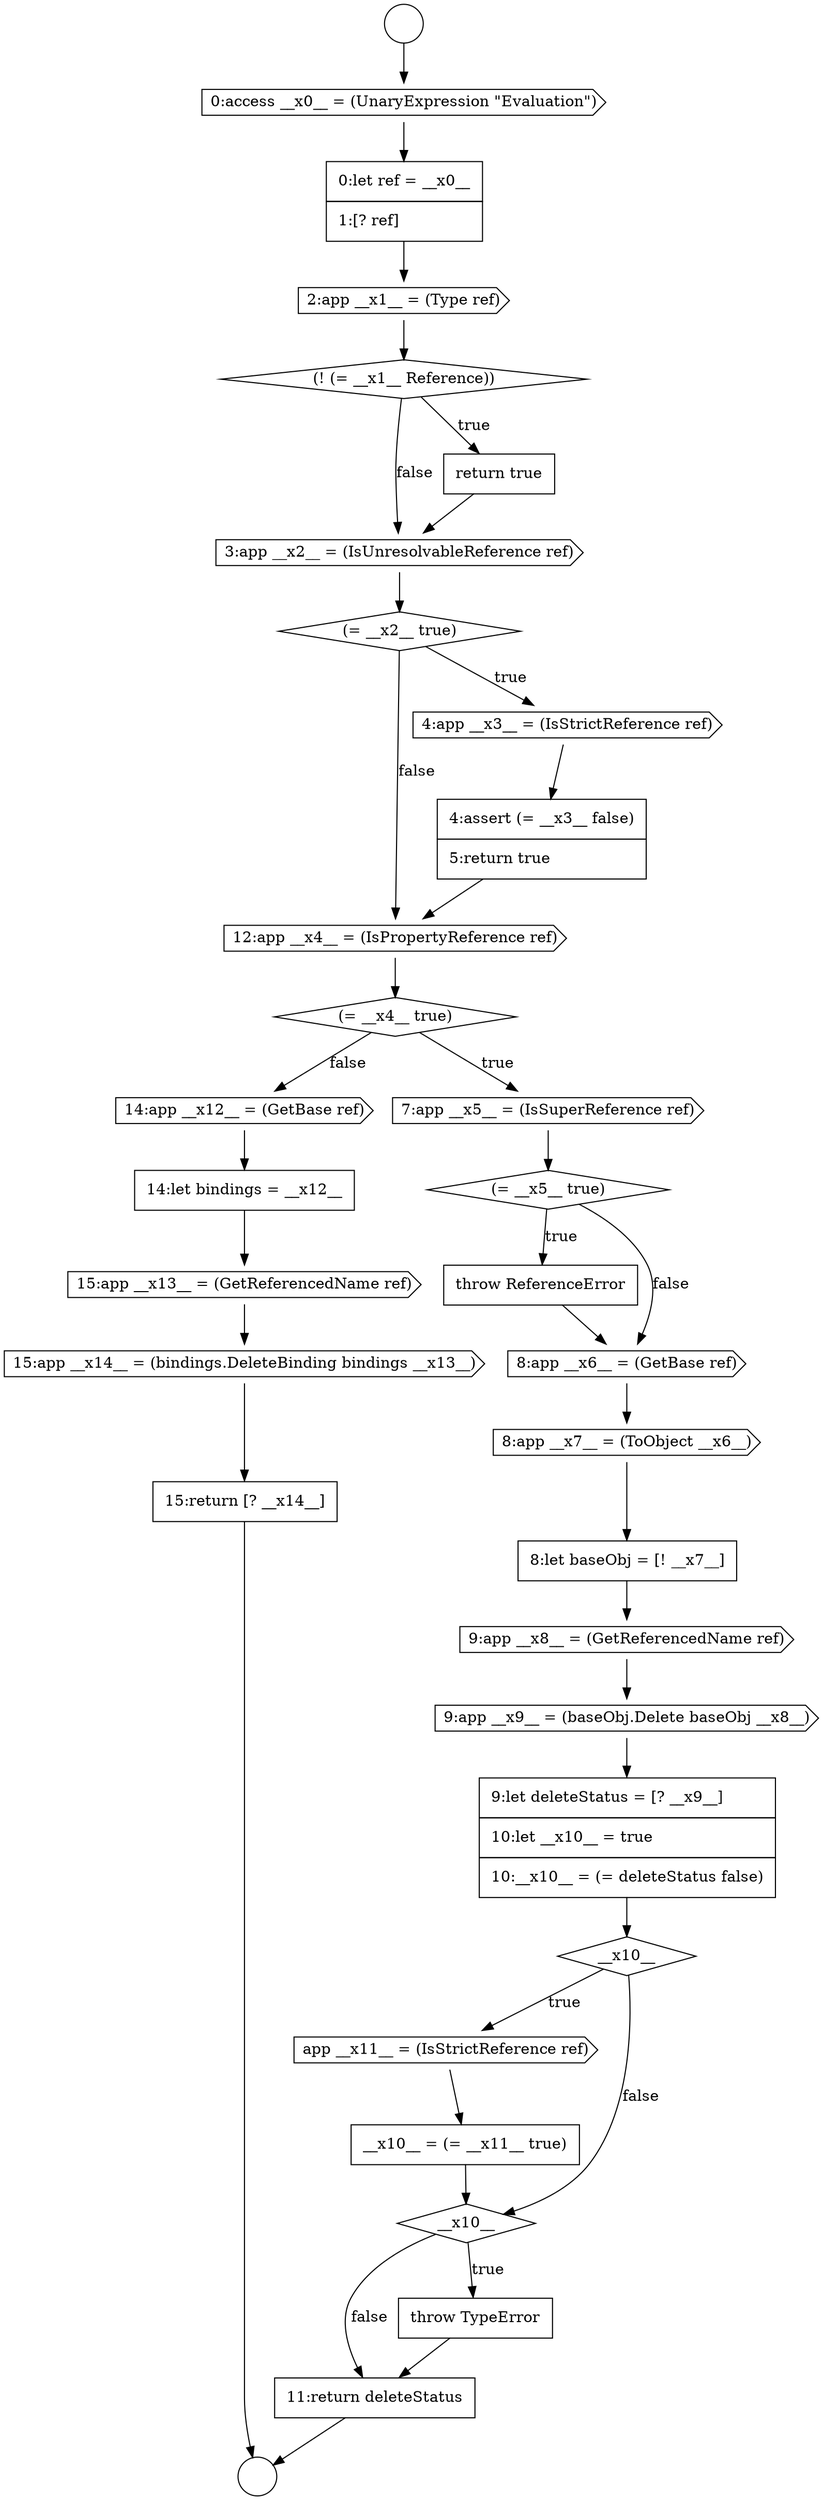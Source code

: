 digraph {
  node5120 [shape=diamond, label=<<font color="black">(= __x5__ true)</font>> color="black" fillcolor="white" style=filled]
  node5123 [shape=cds, label=<<font color="black">8:app __x7__ = (ToObject __x6__)</font>> color="black" fillcolor="white" style=filled]
  node5127 [shape=none, margin=0, label=<<font color="black">
    <table border="0" cellborder="1" cellspacing="0" cellpadding="10">
      <tr><td align="left">9:let deleteStatus = [? __x9__]</td></tr>
      <tr><td align="left">10:let __x10__ = true</td></tr>
      <tr><td align="left">10:__x10__ = (= deleteStatus false)</td></tr>
    </table>
  </font>> color="black" fillcolor="white" style=filled]
  node5135 [shape=none, margin=0, label=<<font color="black">
    <table border="0" cellborder="1" cellspacing="0" cellpadding="10">
      <tr><td align="left">14:let bindings = __x12__</td></tr>
    </table>
  </font>> color="black" fillcolor="white" style=filled]
  node5137 [shape=cds, label=<<font color="black">15:app __x14__ = (bindings.DeleteBinding bindings __x13__)</font>> color="black" fillcolor="white" style=filled]
  node5113 [shape=cds, label=<<font color="black">3:app __x2__ = (IsUnresolvableReference ref)</font>> color="black" fillcolor="white" style=filled]
  node5107 [shape=circle label=" " color="black" fillcolor="white" style=filled]
  node5134 [shape=cds, label=<<font color="black">14:app __x12__ = (GetBase ref)</font>> color="black" fillcolor="white" style=filled]
  node5138 [shape=none, margin=0, label=<<font color="black">
    <table border="0" cellborder="1" cellspacing="0" cellpadding="10">
      <tr><td align="left">15:return [? __x14__]</td></tr>
    </table>
  </font>> color="black" fillcolor="white" style=filled]
  node5121 [shape=none, margin=0, label=<<font color="black">
    <table border="0" cellborder="1" cellspacing="0" cellpadding="10">
      <tr><td align="left">throw ReferenceError</td></tr>
    </table>
  </font>> color="black" fillcolor="white" style=filled]
  node5118 [shape=diamond, label=<<font color="black">(= __x4__ true)</font>> color="black" fillcolor="white" style=filled]
  node5114 [shape=diamond, label=<<font color="black">(= __x2__ true)</font>> color="black" fillcolor="white" style=filled]
  node5133 [shape=none, margin=0, label=<<font color="black">
    <table border="0" cellborder="1" cellspacing="0" cellpadding="10">
      <tr><td align="left">11:return deleteStatus</td></tr>
    </table>
  </font>> color="black" fillcolor="white" style=filled]
  node5106 [shape=circle label=" " color="black" fillcolor="white" style=filled]
  node5132 [shape=none, margin=0, label=<<font color="black">
    <table border="0" cellborder="1" cellspacing="0" cellpadding="10">
      <tr><td align="left">throw TypeError</td></tr>
    </table>
  </font>> color="black" fillcolor="white" style=filled]
  node5129 [shape=cds, label=<<font color="black">app __x11__ = (IsStrictReference ref)</font>> color="black" fillcolor="white" style=filled]
  node5110 [shape=cds, label=<<font color="black">2:app __x1__ = (Type ref)</font>> color="black" fillcolor="white" style=filled]
  node5116 [shape=none, margin=0, label=<<font color="black">
    <table border="0" cellborder="1" cellspacing="0" cellpadding="10">
      <tr><td align="left">4:assert (= __x3__ false)</td></tr>
      <tr><td align="left">5:return true</td></tr>
    </table>
  </font>> color="black" fillcolor="white" style=filled]
  node5136 [shape=cds, label=<<font color="black">15:app __x13__ = (GetReferencedName ref)</font>> color="black" fillcolor="white" style=filled]
  node5131 [shape=diamond, label=<<font color="black">__x10__</font>> color="black" fillcolor="white" style=filled]
  node5130 [shape=none, margin=0, label=<<font color="black">
    <table border="0" cellborder="1" cellspacing="0" cellpadding="10">
      <tr><td align="left">__x10__ = (= __x11__ true)</td></tr>
    </table>
  </font>> color="black" fillcolor="white" style=filled]
  node5108 [shape=cds, label=<<font color="black">0:access __x0__ = (UnaryExpression &quot;Evaluation&quot;)</font>> color="black" fillcolor="white" style=filled]
  node5117 [shape=cds, label=<<font color="black">12:app __x4__ = (IsPropertyReference ref)</font>> color="black" fillcolor="white" style=filled]
  node5122 [shape=cds, label=<<font color="black">8:app __x6__ = (GetBase ref)</font>> color="black" fillcolor="white" style=filled]
  node5112 [shape=none, margin=0, label=<<font color="black">
    <table border="0" cellborder="1" cellspacing="0" cellpadding="10">
      <tr><td align="left">return true</td></tr>
    </table>
  </font>> color="black" fillcolor="white" style=filled]
  node5126 [shape=cds, label=<<font color="black">9:app __x9__ = (baseObj.Delete baseObj __x8__)</font>> color="black" fillcolor="white" style=filled]
  node5125 [shape=cds, label=<<font color="black">9:app __x8__ = (GetReferencedName ref)</font>> color="black" fillcolor="white" style=filled]
  node5111 [shape=diamond, label=<<font color="black">(! (= __x1__ Reference))</font>> color="black" fillcolor="white" style=filled]
  node5115 [shape=cds, label=<<font color="black">4:app __x3__ = (IsStrictReference ref)</font>> color="black" fillcolor="white" style=filled]
  node5124 [shape=none, margin=0, label=<<font color="black">
    <table border="0" cellborder="1" cellspacing="0" cellpadding="10">
      <tr><td align="left">8:let baseObj = [! __x7__]</td></tr>
    </table>
  </font>> color="black" fillcolor="white" style=filled]
  node5109 [shape=none, margin=0, label=<<font color="black">
    <table border="0" cellborder="1" cellspacing="0" cellpadding="10">
      <tr><td align="left">0:let ref = __x0__</td></tr>
      <tr><td align="left">1:[? ref]</td></tr>
    </table>
  </font>> color="black" fillcolor="white" style=filled]
  node5119 [shape=cds, label=<<font color="black">7:app __x5__ = (IsSuperReference ref)</font>> color="black" fillcolor="white" style=filled]
  node5128 [shape=diamond, label=<<font color="black">__x10__</font>> color="black" fillcolor="white" style=filled]
  node5110 -> node5111 [ color="black"]
  node5130 -> node5131 [ color="black"]
  node5128 -> node5129 [label=<<font color="black">true</font>> color="black"]
  node5128 -> node5131 [label=<<font color="black">false</font>> color="black"]
  node5108 -> node5109 [ color="black"]
  node5135 -> node5136 [ color="black"]
  node5138 -> node5107 [ color="black"]
  node5137 -> node5138 [ color="black"]
  node5117 -> node5118 [ color="black"]
  node5127 -> node5128 [ color="black"]
  node5136 -> node5137 [ color="black"]
  node5134 -> node5135 [ color="black"]
  node5131 -> node5132 [label=<<font color="black">true</font>> color="black"]
  node5131 -> node5133 [label=<<font color="black">false</font>> color="black"]
  node5124 -> node5125 [ color="black"]
  node5133 -> node5107 [ color="black"]
  node5121 -> node5122 [ color="black"]
  node5132 -> node5133 [ color="black"]
  node5125 -> node5126 [ color="black"]
  node5118 -> node5119 [label=<<font color="black">true</font>> color="black"]
  node5118 -> node5134 [label=<<font color="black">false</font>> color="black"]
  node5116 -> node5117 [ color="black"]
  node5111 -> node5112 [label=<<font color="black">true</font>> color="black"]
  node5111 -> node5113 [label=<<font color="black">false</font>> color="black"]
  node5114 -> node5115 [label=<<font color="black">true</font>> color="black"]
  node5114 -> node5117 [label=<<font color="black">false</font>> color="black"]
  node5113 -> node5114 [ color="black"]
  node5112 -> node5113 [ color="black"]
  node5119 -> node5120 [ color="black"]
  node5120 -> node5121 [label=<<font color="black">true</font>> color="black"]
  node5120 -> node5122 [label=<<font color="black">false</font>> color="black"]
  node5106 -> node5108 [ color="black"]
  node5123 -> node5124 [ color="black"]
  node5122 -> node5123 [ color="black"]
  node5126 -> node5127 [ color="black"]
  node5109 -> node5110 [ color="black"]
  node5129 -> node5130 [ color="black"]
  node5115 -> node5116 [ color="black"]
}
